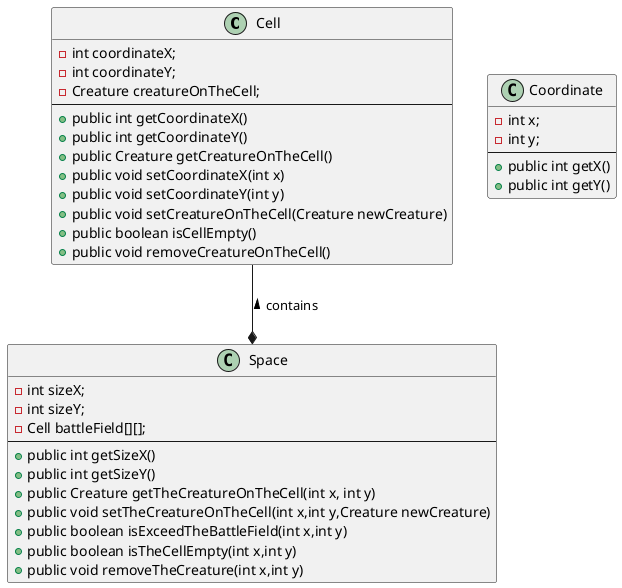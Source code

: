@startuml

class Cell{
    - int coordinateX;
    - int coordinateY;
    - Creature creatureOnTheCell;
    --
    + public int getCoordinateX()
    + public int getCoordinateY()
    + public Creature getCreatureOnTheCell()
    + public void setCoordinateX(int x)
    + public void setCoordinateY(int y)
    + public void setCreatureOnTheCell(Creature newCreature)
    + public boolean isCellEmpty()
    + public void removeCreatureOnTheCell()
}


class Space{
    - int sizeX;
    - int sizeY;
    - Cell battleField[][];
    --
    + public int getSizeX()
    + public int getSizeY()
    + public Creature getTheCreatureOnTheCell(int x, int y)
    + public void setTheCreatureOnTheCell(int x,int y,Creature newCreature)
    + public boolean isExceedTheBattleField(int x,int y)
    + public boolean isTheCellEmpty(int x,int y)
    + public void removeTheCreature(int x,int y)
}

class Coordinate{
    - int x;
    - int y;
    --
    + public int getX()
    + public int getY()
}

Space *-up- Cell :contains >


@enduml